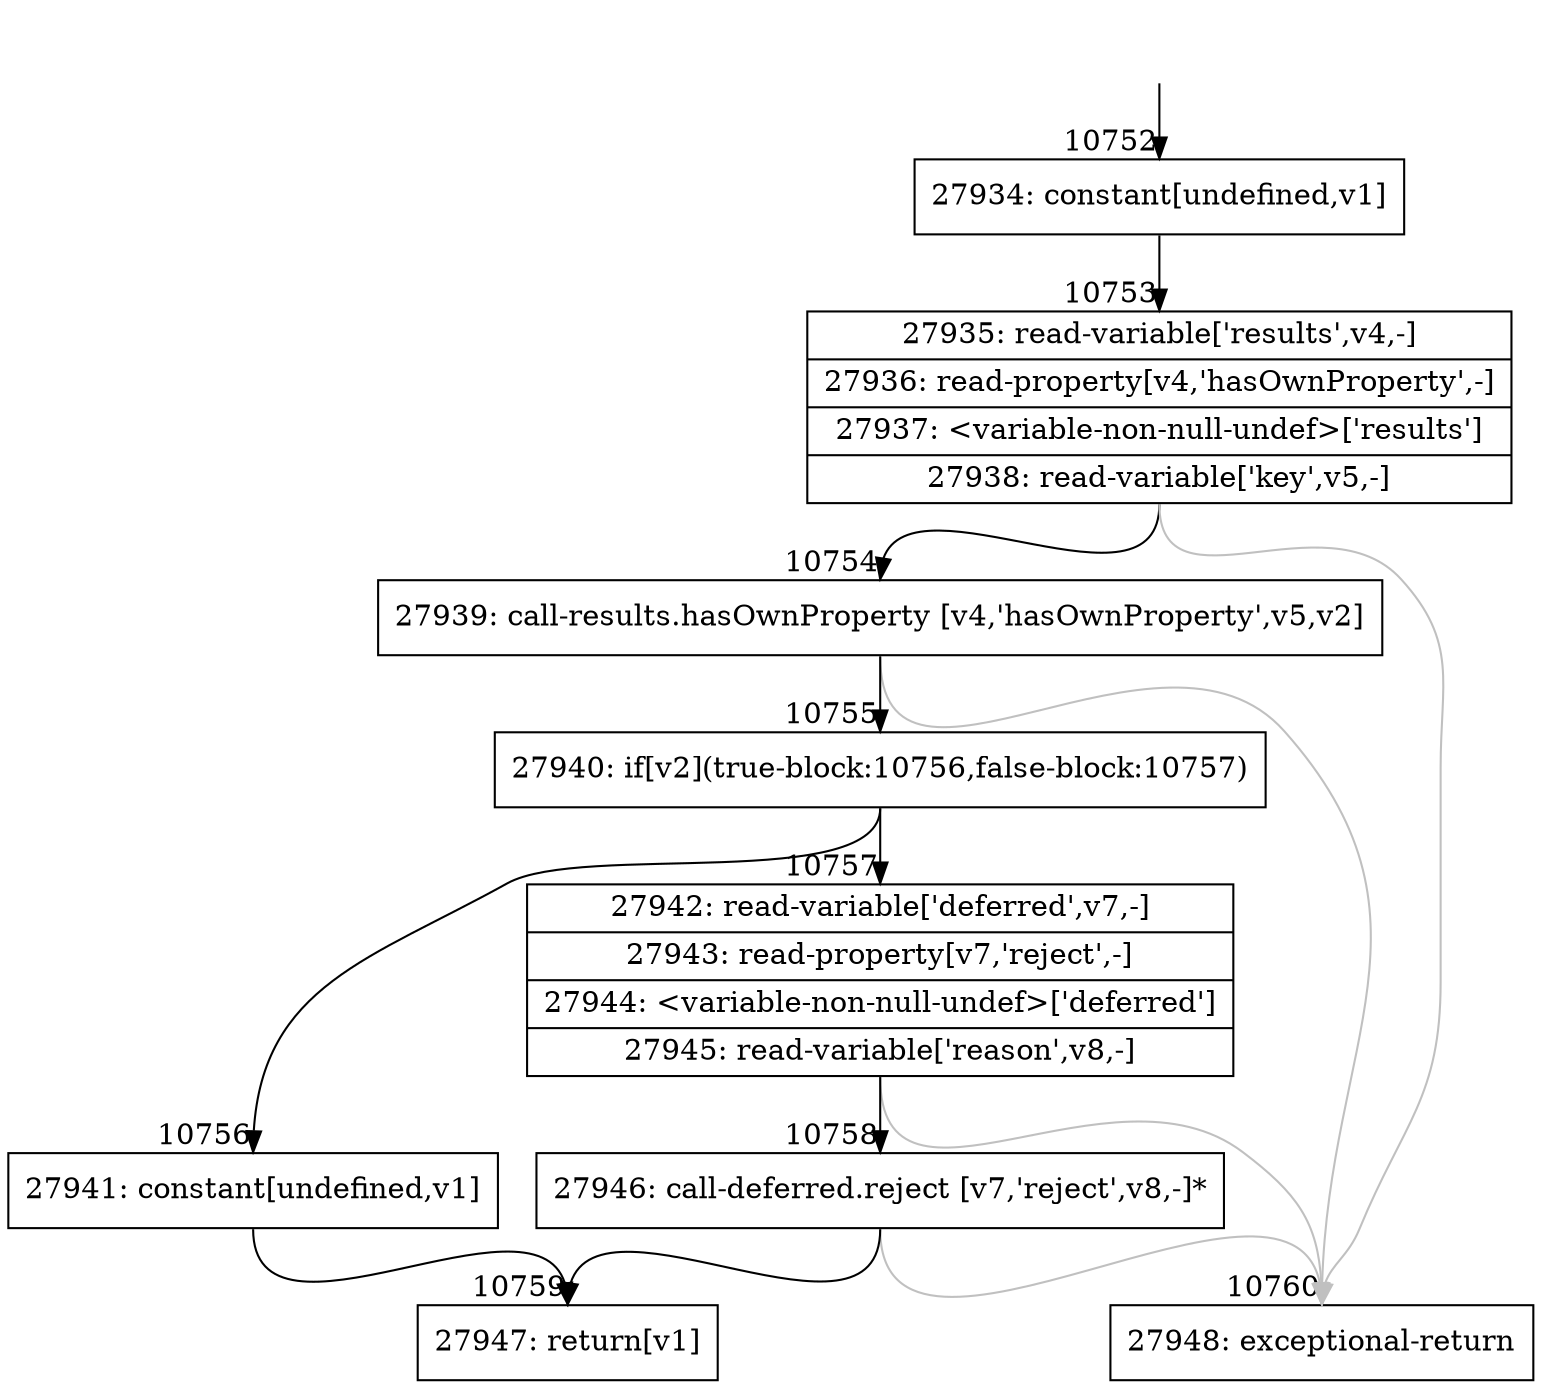 digraph {
rankdir="TD"
BB_entry829[shape=none,label=""];
BB_entry829 -> BB10752 [tailport=s, headport=n, headlabel="    10752"]
BB10752 [shape=record label="{27934: constant[undefined,v1]}" ] 
BB10752 -> BB10753 [tailport=s, headport=n, headlabel="      10753"]
BB10753 [shape=record label="{27935: read-variable['results',v4,-]|27936: read-property[v4,'hasOwnProperty',-]|27937: \<variable-non-null-undef\>['results']|27938: read-variable['key',v5,-]}" ] 
BB10753 -> BB10754 [tailport=s, headport=n, headlabel="      10754"]
BB10753 -> BB10760 [tailport=s, headport=n, color=gray, headlabel="      10760"]
BB10754 [shape=record label="{27939: call-results.hasOwnProperty [v4,'hasOwnProperty',v5,v2]}" ] 
BB10754 -> BB10755 [tailport=s, headport=n, headlabel="      10755"]
BB10754 -> BB10760 [tailport=s, headport=n, color=gray]
BB10755 [shape=record label="{27940: if[v2](true-block:10756,false-block:10757)}" ] 
BB10755 -> BB10756 [tailport=s, headport=n, headlabel="      10756"]
BB10755 -> BB10757 [tailport=s, headport=n, headlabel="      10757"]
BB10756 [shape=record label="{27941: constant[undefined,v1]}" ] 
BB10756 -> BB10759 [tailport=s, headport=n, headlabel="      10759"]
BB10757 [shape=record label="{27942: read-variable['deferred',v7,-]|27943: read-property[v7,'reject',-]|27944: \<variable-non-null-undef\>['deferred']|27945: read-variable['reason',v8,-]}" ] 
BB10757 -> BB10758 [tailport=s, headport=n, headlabel="      10758"]
BB10757 -> BB10760 [tailport=s, headport=n, color=gray]
BB10758 [shape=record label="{27946: call-deferred.reject [v7,'reject',v8,-]*}" ] 
BB10758 -> BB10759 [tailport=s, headport=n]
BB10758 -> BB10760 [tailport=s, headport=n, color=gray]
BB10759 [shape=record label="{27947: return[v1]}" ] 
BB10760 [shape=record label="{27948: exceptional-return}" ] 
//#$~ 14794
}
